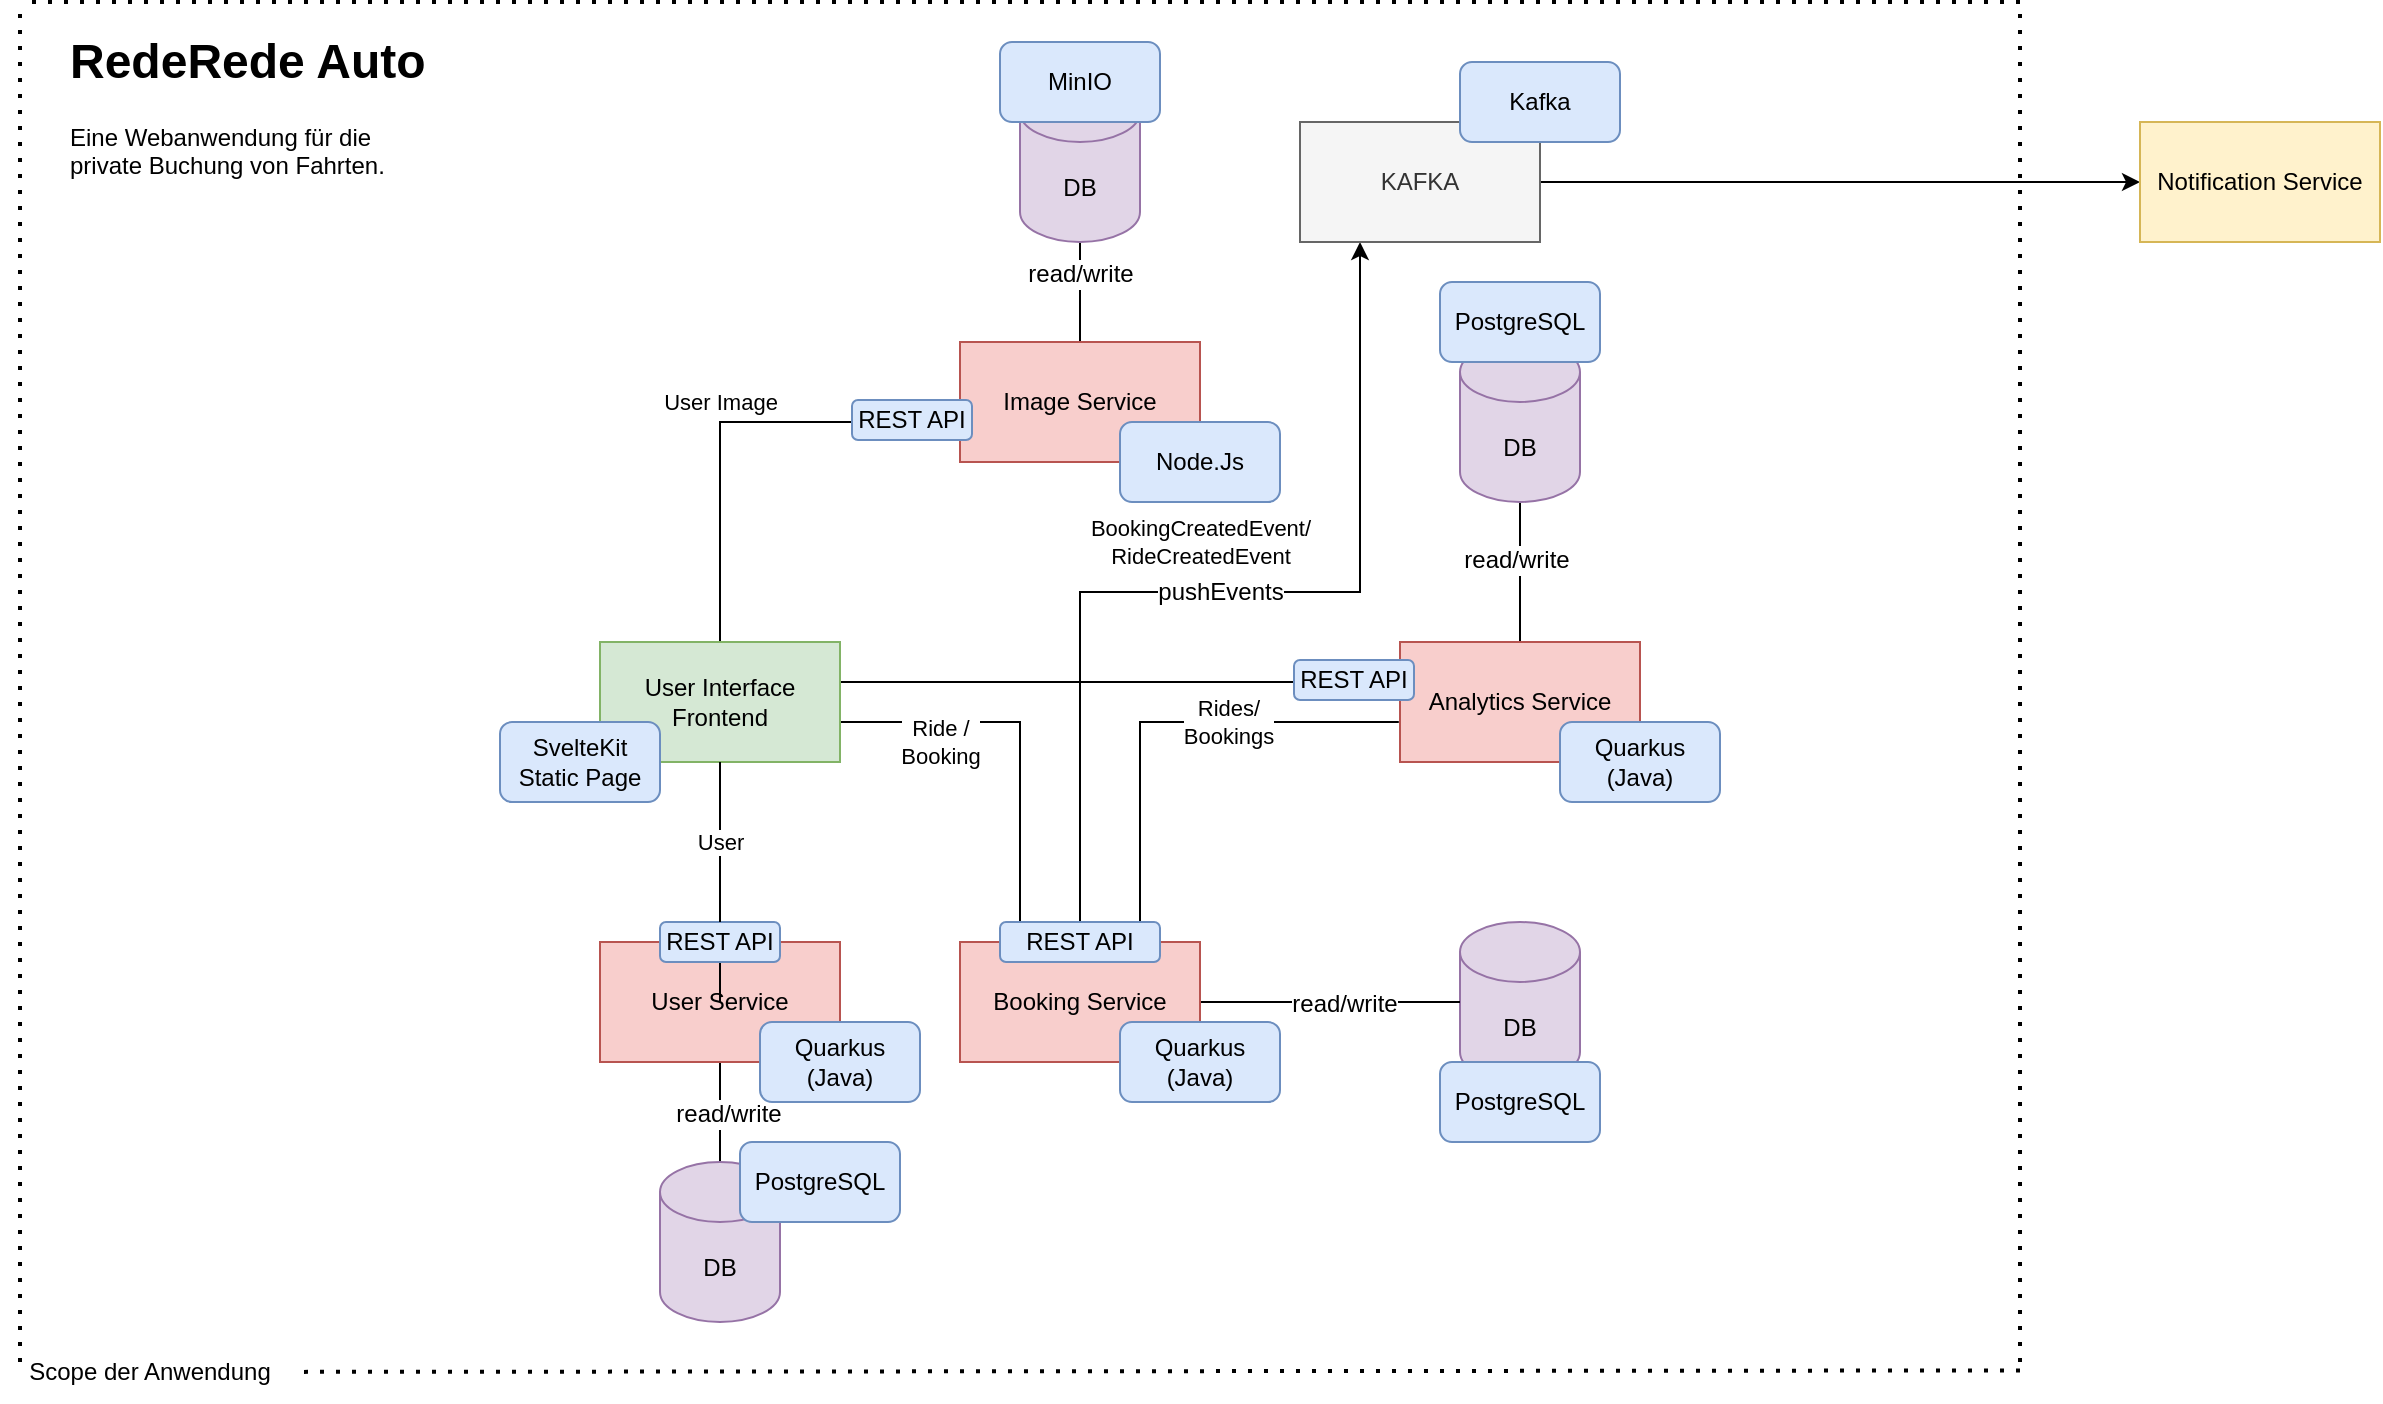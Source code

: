<mxfile version="20.3.0" type="device"><diagram id="jD_AorNPIb_Da81UpUfK" name="Seite-1"><mxGraphModel dx="2893" dy="2325" grid="1" gridSize="10" guides="1" tooltips="1" connect="1" arrows="1" fold="1" page="1" pageScale="1" pageWidth="827" pageHeight="1169" math="0" shadow="0"><root><mxCell id="0"/><mxCell id="1" parent="0"/><mxCell id="r-LKonWbSHQwflNVCuc5-2" style="edgeStyle=orthogonalEdgeStyle;rounded=0;orthogonalLoop=1;jettySize=auto;html=1;endArrow=none;endFill=0;" parent="1" source="r-LKonWbSHQwflNVCuc5-3" target="r-LKonWbSHQwflNVCuc5-15" edge="1"><mxGeometry relative="1" as="geometry"/></mxCell><mxCell id="r-LKonWbSHQwflNVCuc5-53" value="read/write" style="edgeLabel;html=1;align=center;verticalAlign=middle;resizable=0;points=[];fontSize=12;" parent="r-LKonWbSHQwflNVCuc5-2" vertex="1" connectable="0"><mxGeometry x="0.02" y="4" relative="1" as="geometry"><mxPoint as="offset"/></mxGeometry></mxCell><mxCell id="r-LKonWbSHQwflNVCuc5-3" value="User Service" style="rounded=0;whiteSpace=wrap;html=1;fillColor=#f8cecc;strokeColor=#b85450;fontColor=#000000;" parent="1" vertex="1"><mxGeometry x="290" y="470" width="120" height="60" as="geometry"/></mxCell><mxCell id="r-LKonWbSHQwflNVCuc5-4" style="edgeStyle=orthogonalEdgeStyle;rounded=0;orthogonalLoop=1;jettySize=auto;html=1;endArrow=none;endFill=0;startArrow=none;" parent="1" source="r-LKonWbSHQwflNVCuc5-63" target="r-LKonWbSHQwflNVCuc5-3" edge="1"><mxGeometry relative="1" as="geometry"/></mxCell><mxCell id="r-LKonWbSHQwflNVCuc5-6" value="" style="edgeStyle=orthogonalEdgeStyle;rounded=0;orthogonalLoop=1;jettySize=auto;html=1;endArrow=none;endFill=0;" parent="1" source="r-LKonWbSHQwflNVCuc5-11" target="r-LKonWbSHQwflNVCuc5-20" edge="1"><mxGeometry relative="1" as="geometry"><mxPoint x="530" y="470" as="targetPoint"/><Array as="points"><mxPoint x="500" y="360"/></Array></mxGeometry></mxCell><mxCell id="r-LKonWbSHQwflNVCuc5-7" value="Ride /&lt;br&gt;Booking" style="edgeLabel;html=1;align=center;verticalAlign=middle;resizable=0;points=[];" parent="r-LKonWbSHQwflNVCuc5-6" vertex="1" connectable="0"><mxGeometry x="-0.439" y="-2" relative="1" as="geometry"><mxPoint x="-6" y="8" as="offset"/></mxGeometry></mxCell><mxCell id="r-LKonWbSHQwflNVCuc5-8" style="edgeStyle=orthogonalEdgeStyle;rounded=0;orthogonalLoop=1;jettySize=auto;html=1;endArrow=none;endFill=0;" parent="1" source="r-LKonWbSHQwflNVCuc5-11" target="r-LKonWbSHQwflNVCuc5-13" edge="1"><mxGeometry relative="1" as="geometry"><Array as="points"><mxPoint x="450" y="340"/><mxPoint x="450" y="340"/></Array></mxGeometry></mxCell><mxCell id="r-LKonWbSHQwflNVCuc5-9" style="edgeStyle=orthogonalEdgeStyle;rounded=0;orthogonalLoop=1;jettySize=auto;html=1;entryX=0.003;entryY=0.667;entryDx=0;entryDy=0;entryPerimeter=0;endArrow=none;endFill=0;" parent="1" source="r-LKonWbSHQwflNVCuc5-11" target="r-LKonWbSHQwflNVCuc5-23" edge="1"><mxGeometry relative="1" as="geometry"><Array as="points"><mxPoint x="350" y="210"/></Array></mxGeometry></mxCell><mxCell id="r-LKonWbSHQwflNVCuc5-10" value="User Image" style="edgeLabel;html=1;align=center;verticalAlign=middle;resizable=0;points=[];" parent="r-LKonWbSHQwflNVCuc5-9" vertex="1" connectable="0"><mxGeometry x="-0.339" y="2" relative="1" as="geometry"><mxPoint x="2" y="-44" as="offset"/></mxGeometry></mxCell><mxCell id="r-LKonWbSHQwflNVCuc5-11" value="User Interface Frontend" style="rounded=0;whiteSpace=wrap;html=1;fillColor=#d5e8d4;strokeColor=#82b366;fontColor=#000000;" parent="1" vertex="1"><mxGeometry x="290" y="320" width="120" height="60" as="geometry"/></mxCell><mxCell id="r-LKonWbSHQwflNVCuc5-12" style="edgeStyle=orthogonalEdgeStyle;rounded=0;orthogonalLoop=1;jettySize=auto;html=1;endArrow=none;endFill=0;" parent="1" source="r-LKonWbSHQwflNVCuc5-13" target="r-LKonWbSHQwflNVCuc5-21" edge="1"><mxGeometry relative="1" as="geometry"/></mxCell><mxCell id="r-LKonWbSHQwflNVCuc5-56" value="read/write" style="edgeLabel;html=1;align=center;verticalAlign=middle;resizable=0;points=[];fontSize=12;" parent="r-LKonWbSHQwflNVCuc5-12" vertex="1" connectable="0"><mxGeometry x="0.186" y="2" relative="1" as="geometry"><mxPoint as="offset"/></mxGeometry></mxCell><mxCell id="r-LKonWbSHQwflNVCuc5-13" value="Analytics Service" style="rounded=0;whiteSpace=wrap;html=1;fillColor=#f8cecc;strokeColor=#b85450;fontColor=#000000;" parent="1" vertex="1"><mxGeometry x="690" y="320" width="120" height="60" as="geometry"/></mxCell><mxCell id="r-LKonWbSHQwflNVCuc5-14" value="DB" style="shape=cylinder3;whiteSpace=wrap;html=1;boundedLbl=1;backgroundOutline=1;size=15;fillColor=#e1d5e7;strokeColor=#9673a6;" parent="1" vertex="1"><mxGeometry x="720" y="460" width="60" height="80" as="geometry"/></mxCell><mxCell id="r-LKonWbSHQwflNVCuc5-15" value="DB" style="shape=cylinder3;whiteSpace=wrap;html=1;boundedLbl=1;backgroundOutline=1;size=15;fillColor=#e1d5e7;strokeColor=#9673a6;" parent="1" vertex="1"><mxGeometry x="320" y="580" width="60" height="80" as="geometry"/></mxCell><mxCell id="r-LKonWbSHQwflNVCuc5-16" value="&lt;h1&gt;&lt;span style=&quot;background-color: initial;&quot;&gt;RedeRede Auto&lt;/span&gt;&lt;/h1&gt;&lt;div&gt;&lt;span style=&quot;background-color: initial;&quot;&gt;Eine Webanwendung für die private Buchung von Fahrten.&lt;/span&gt;&lt;/div&gt;" style="text;html=1;strokeColor=none;fillColor=none;spacing=5;spacingTop=-20;whiteSpace=wrap;overflow=hidden;rounded=0;" parent="1" vertex="1"><mxGeometry x="20" y="10" width="190" height="120" as="geometry"/></mxCell><mxCell id="r-LKonWbSHQwflNVCuc5-17" style="edgeStyle=orthogonalEdgeStyle;rounded=0;orthogonalLoop=1;jettySize=auto;html=1;endArrow=none;endFill=0;" parent="1" source="r-LKonWbSHQwflNVCuc5-20" target="r-LKonWbSHQwflNVCuc5-14" edge="1"><mxGeometry relative="1" as="geometry"/></mxCell><mxCell id="r-LKonWbSHQwflNVCuc5-52" value="read/write" style="edgeLabel;html=1;align=center;verticalAlign=middle;resizable=0;points=[];fontSize=12;" parent="r-LKonWbSHQwflNVCuc5-17" vertex="1" connectable="0"><mxGeometry x="0.108" relative="1" as="geometry"><mxPoint y="1" as="offset"/></mxGeometry></mxCell><mxCell id="r-LKonWbSHQwflNVCuc5-18" style="edgeStyle=orthogonalEdgeStyle;rounded=0;orthogonalLoop=1;jettySize=auto;html=1;exitX=0.75;exitY=0;exitDx=0;exitDy=0;entryX=0.25;entryY=1;entryDx=0;entryDy=0;" parent="1" source="r-LKonWbSHQwflNVCuc5-20" target="r-LKonWbSHQwflNVCuc5-31" edge="1"><mxGeometry relative="1" as="geometry"><Array as="points"><mxPoint x="530" y="470"/><mxPoint x="530" y="295"/><mxPoint x="670" y="295"/></Array></mxGeometry></mxCell><mxCell id="r-LKonWbSHQwflNVCuc5-19" value="BookingCreatedEvent/&lt;br&gt;RideCreatedEvent" style="edgeLabel;html=1;align=center;verticalAlign=middle;resizable=0;points=[];" parent="r-LKonWbSHQwflNVCuc5-18" vertex="1" connectable="0"><mxGeometry x="-0.078" y="4" relative="1" as="geometry"><mxPoint x="25" y="-21" as="offset"/></mxGeometry></mxCell><mxCell id="r-LKonWbSHQwflNVCuc5-55" value="pushEvents" style="edgeLabel;html=1;align=center;verticalAlign=middle;resizable=0;points=[];fontSize=12;" parent="r-LKonWbSHQwflNVCuc5-18" vertex="1" connectable="0"><mxGeometry x="0.058" y="1" relative="1" as="geometry"><mxPoint y="1" as="offset"/></mxGeometry></mxCell><mxCell id="r-LKonWbSHQwflNVCuc5-20" value="Booking Service" style="rounded=0;whiteSpace=wrap;html=1;fillColor=#f8cecc;strokeColor=#b85450;fontColor=#000000;" parent="1" vertex="1"><mxGeometry x="470" y="470" width="120" height="60" as="geometry"/></mxCell><mxCell id="r-LKonWbSHQwflNVCuc5-21" value="DB" style="shape=cylinder3;whiteSpace=wrap;html=1;boundedLbl=1;backgroundOutline=1;size=15;fillColor=#e1d5e7;strokeColor=#9673a6;" parent="1" vertex="1"><mxGeometry x="720" y="170" width="60" height="80" as="geometry"/></mxCell><mxCell id="r-LKonWbSHQwflNVCuc5-22" style="edgeStyle=orthogonalEdgeStyle;rounded=0;orthogonalLoop=1;jettySize=auto;html=1;endArrow=none;endFill=0;" parent="1" source="r-LKonWbSHQwflNVCuc5-23" target="r-LKonWbSHQwflNVCuc5-24" edge="1"><mxGeometry relative="1" as="geometry"/></mxCell><mxCell id="r-LKonWbSHQwflNVCuc5-54" value="read/write" style="edgeLabel;html=1;align=center;verticalAlign=middle;resizable=0;points=[];fontSize=12;" parent="r-LKonWbSHQwflNVCuc5-22" vertex="1" connectable="0"><mxGeometry x="0.42" relative="1" as="geometry"><mxPoint y="1" as="offset"/></mxGeometry></mxCell><mxCell id="r-LKonWbSHQwflNVCuc5-23" value="Image Service" style="rounded=0;whiteSpace=wrap;html=1;fillColor=#f8cecc;strokeColor=#b85450;fontColor=#000000;" parent="1" vertex="1"><mxGeometry x="470" y="170" width="120" height="60" as="geometry"/></mxCell><mxCell id="r-LKonWbSHQwflNVCuc5-24" value="DB" style="shape=cylinder3;whiteSpace=wrap;html=1;boundedLbl=1;backgroundOutline=1;size=15;fillColor=#e1d5e7;strokeColor=#9673a6;" parent="1" vertex="1"><mxGeometry x="500" y="40" width="60" height="80" as="geometry"/></mxCell><mxCell id="r-LKonWbSHQwflNVCuc5-30" style="edgeStyle=orthogonalEdgeStyle;rounded=0;orthogonalLoop=1;jettySize=auto;html=1;" parent="1" source="r-LKonWbSHQwflNVCuc5-31" target="r-LKonWbSHQwflNVCuc5-32" edge="1"><mxGeometry relative="1" as="geometry"/></mxCell><mxCell id="r-LKonWbSHQwflNVCuc5-31" value="KAFKA" style="rounded=0;whiteSpace=wrap;html=1;fillColor=#f5f5f5;fontColor=#333333;strokeColor=#666666;" parent="1" vertex="1"><mxGeometry x="640" y="60" width="120" height="60" as="geometry"/></mxCell><mxCell id="r-LKonWbSHQwflNVCuc5-32" value="Notification Service" style="rounded=0;whiteSpace=wrap;html=1;fillColor=#fff2cc;strokeColor=#d6b656;" parent="1" vertex="1"><mxGeometry x="1060" y="60" width="120" height="60" as="geometry"/></mxCell><mxCell id="r-LKonWbSHQwflNVCuc5-33" value="" style="endArrow=none;dashed=1;html=1;dashPattern=1 3;strokeWidth=2;rounded=0;" parent="1" edge="1"><mxGeometry width="50" height="50" relative="1" as="geometry"><mxPoint x="1000" y="680" as="sourcePoint"/><mxPoint x="1000" as="targetPoint"/></mxGeometry></mxCell><mxCell id="r-LKonWbSHQwflNVCuc5-34" value="" style="endArrow=none;dashed=1;html=1;dashPattern=1 3;strokeWidth=2;rounded=0;" parent="1" edge="1"><mxGeometry width="50" height="50" relative="1" as="geometry"><mxPoint y="680" as="sourcePoint"/><mxPoint as="targetPoint"/></mxGeometry></mxCell><mxCell id="r-LKonWbSHQwflNVCuc5-35" value="" style="endArrow=none;dashed=1;html=1;dashPattern=1 3;strokeWidth=2;rounded=0;" parent="1" edge="1"><mxGeometry width="50" height="50" relative="1" as="geometry"><mxPoint x="1000" as="sourcePoint"/><mxPoint as="targetPoint"/></mxGeometry></mxCell><mxCell id="r-LKonWbSHQwflNVCuc5-36" value="" style="endArrow=none;html=1;rounded=0;exitX=0.75;exitY=0;exitDx=0;exitDy=0;entryX=-0.005;entryY=0.666;entryDx=0;entryDy=0;entryPerimeter=0;" parent="1" source="r-LKonWbSHQwflNVCuc5-20" target="r-LKonWbSHQwflNVCuc5-13" edge="1"><mxGeometry width="50" height="50" relative="1" as="geometry"><mxPoint x="620" y="430" as="sourcePoint"/><mxPoint x="670" y="380" as="targetPoint"/><Array as="points"><mxPoint x="560" y="360"/></Array></mxGeometry></mxCell><mxCell id="r-LKonWbSHQwflNVCuc5-37" value="Rides/&lt;br&gt;Bookings" style="edgeLabel;html=1;align=center;verticalAlign=middle;resizable=0;points=[];" parent="r-LKonWbSHQwflNVCuc5-36" vertex="1" connectable="0"><mxGeometry x="0.281" relative="1" as="geometry"><mxPoint as="offset"/></mxGeometry></mxCell><mxCell id="r-LKonWbSHQwflNVCuc5-39" value="Scope der Anwendung" style="text;html=1;strokeColor=none;fillColor=none;align=center;verticalAlign=middle;whiteSpace=wrap;rounded=0;labelBackgroundColor=#FFFFFF;" parent="1" vertex="1"><mxGeometry x="-10" y="670" width="150" height="30" as="geometry"/></mxCell><mxCell id="r-LKonWbSHQwflNVCuc5-40" value="" style="endArrow=none;dashed=1;html=1;dashPattern=1 3;strokeWidth=2;rounded=0;" parent="1" target="r-LKonWbSHQwflNVCuc5-39" edge="1"><mxGeometry width="50" height="50" relative="1" as="geometry"><mxPoint x="1000" y="684.23" as="sourcePoint"/><mxPoint x="70" y="684.976" as="targetPoint"/></mxGeometry></mxCell><mxCell id="r-LKonWbSHQwflNVCuc5-42" value="PostgreSQL" style="rounded=1;whiteSpace=wrap;html=1;fontSize=12;fillColor=#dae8fc;strokeColor=#6c8ebf;" parent="1" vertex="1"><mxGeometry x="710" y="530" width="80" height="40" as="geometry"/></mxCell><mxCell id="r-LKonWbSHQwflNVCuc5-43" value="PostgreSQL" style="rounded=1;whiteSpace=wrap;html=1;fontSize=12;fillColor=#dae8fc;strokeColor=#6c8ebf;" parent="1" vertex="1"><mxGeometry x="360" y="570" width="80" height="40" as="geometry"/></mxCell><mxCell id="r-LKonWbSHQwflNVCuc5-44" value="PostgreSQL" style="rounded=1;whiteSpace=wrap;html=1;fontSize=12;fillColor=#dae8fc;strokeColor=#6c8ebf;" parent="1" vertex="1"><mxGeometry x="710" y="140" width="80" height="40" as="geometry"/></mxCell><mxCell id="r-LKonWbSHQwflNVCuc5-45" value="MinIO" style="rounded=1;whiteSpace=wrap;html=1;fontSize=12;fillColor=#dae8fc;strokeColor=#6c8ebf;" parent="1" vertex="1"><mxGeometry x="490" y="20" width="80" height="40" as="geometry"/></mxCell><mxCell id="r-LKonWbSHQwflNVCuc5-46" value="Kafka" style="rounded=1;whiteSpace=wrap;html=1;fontSize=12;fillColor=#dae8fc;strokeColor=#6c8ebf;" parent="1" vertex="1"><mxGeometry x="720" y="30" width="80" height="40" as="geometry"/></mxCell><mxCell id="r-LKonWbSHQwflNVCuc5-47" value="Quarkus&lt;br&gt;(Java)" style="rounded=1;whiteSpace=wrap;html=1;fontSize=12;fillColor=#dae8fc;strokeColor=#6c8ebf;" parent="1" vertex="1"><mxGeometry x="770" y="360" width="80" height="40" as="geometry"/></mxCell><mxCell id="r-LKonWbSHQwflNVCuc5-48" value="Quarkus&lt;br&gt;(Java)" style="rounded=1;whiteSpace=wrap;html=1;fontSize=12;fillColor=#dae8fc;strokeColor=#6c8ebf;" parent="1" vertex="1"><mxGeometry x="550" y="510" width="80" height="40" as="geometry"/></mxCell><mxCell id="r-LKonWbSHQwflNVCuc5-49" value="Quarkus&lt;br&gt;(Java)" style="rounded=1;whiteSpace=wrap;html=1;fontSize=12;fillColor=#dae8fc;strokeColor=#6c8ebf;" parent="1" vertex="1"><mxGeometry x="370" y="510" width="80" height="40" as="geometry"/></mxCell><mxCell id="r-LKonWbSHQwflNVCuc5-50" value="Node.Js" style="rounded=1;whiteSpace=wrap;html=1;fontSize=12;fillColor=#dae8fc;strokeColor=#6c8ebf;" parent="1" vertex="1"><mxGeometry x="550" y="210" width="80" height="40" as="geometry"/></mxCell><mxCell id="r-LKonWbSHQwflNVCuc5-51" value="SvelteKit Static Page" style="rounded=1;whiteSpace=wrap;html=1;fontSize=12;fillColor=#dae8fc;strokeColor=#6c8ebf;" parent="1" vertex="1"><mxGeometry x="240" y="360" width="80" height="40" as="geometry"/></mxCell><mxCell id="r-LKonWbSHQwflNVCuc5-57" value="REST API" style="rounded=1;whiteSpace=wrap;html=1;fontSize=12;fillColor=#dae8fc;strokeColor=#6c8ebf;" parent="1" vertex="1"><mxGeometry x="637" y="329" width="60" height="20" as="geometry"/></mxCell><mxCell id="r-LKonWbSHQwflNVCuc5-58" value="REST API" style="rounded=1;whiteSpace=wrap;html=1;fontSize=12;fillColor=#dae8fc;strokeColor=#6c8ebf;" parent="1" vertex="1"><mxGeometry x="490" y="460" width="80" height="20" as="geometry"/></mxCell><mxCell id="r-LKonWbSHQwflNVCuc5-63" value="REST API" style="rounded=1;whiteSpace=wrap;html=1;fontSize=12;fillColor=#dae8fc;strokeColor=#6c8ebf;" parent="1" vertex="1"><mxGeometry x="320" y="460" width="60" height="20" as="geometry"/></mxCell><mxCell id="r-LKonWbSHQwflNVCuc5-64" value="" style="edgeStyle=orthogonalEdgeStyle;rounded=0;orthogonalLoop=1;jettySize=auto;html=1;endArrow=none;endFill=0;" parent="1" source="r-LKonWbSHQwflNVCuc5-11" target="r-LKonWbSHQwflNVCuc5-63" edge="1"><mxGeometry relative="1" as="geometry"><mxPoint x="350" y="380" as="sourcePoint"/><mxPoint x="350" y="470" as="targetPoint"/></mxGeometry></mxCell><mxCell id="r-LKonWbSHQwflNVCuc5-65" value="User" style="edgeLabel;html=1;align=center;verticalAlign=middle;resizable=0;points=[];" parent="r-LKonWbSHQwflNVCuc5-64" vertex="1" connectable="0"><mxGeometry relative="1" as="geometry"><mxPoint as="offset"/></mxGeometry></mxCell><mxCell id="r-LKonWbSHQwflNVCuc5-66" value="REST API" style="rounded=1;whiteSpace=wrap;html=1;fontSize=12;fillColor=#dae8fc;strokeColor=#6c8ebf;" parent="1" vertex="1"><mxGeometry x="416" y="199" width="60" height="20" as="geometry"/></mxCell></root></mxGraphModel></diagram></mxfile>